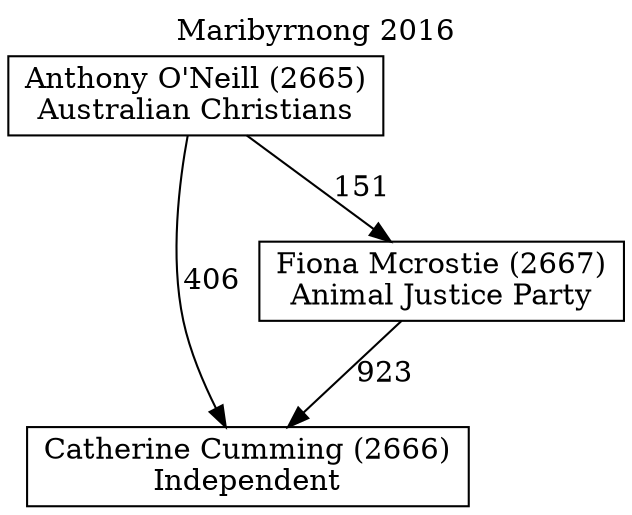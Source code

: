 // House preference flow
digraph "Catherine Cumming (2666)_Maribyrnong_2016" {
	graph [label="Maribyrnong 2016" labelloc=t mclimit=10]
	node [shape=box]
	"Catherine Cumming (2666)" [label="Catherine Cumming (2666)
Independent"]
	"Fiona Mcrostie (2667)" [label="Fiona Mcrostie (2667)
Animal Justice Party"]
	"Anthony O'Neill (2665)" [label="Anthony O'Neill (2665)
Australian Christians"]
	"Fiona Mcrostie (2667)" -> "Catherine Cumming (2666)" [label=923]
	"Anthony O'Neill (2665)" -> "Fiona Mcrostie (2667)" [label=151]
	"Anthony O'Neill (2665)" -> "Catherine Cumming (2666)" [label=406]
}
